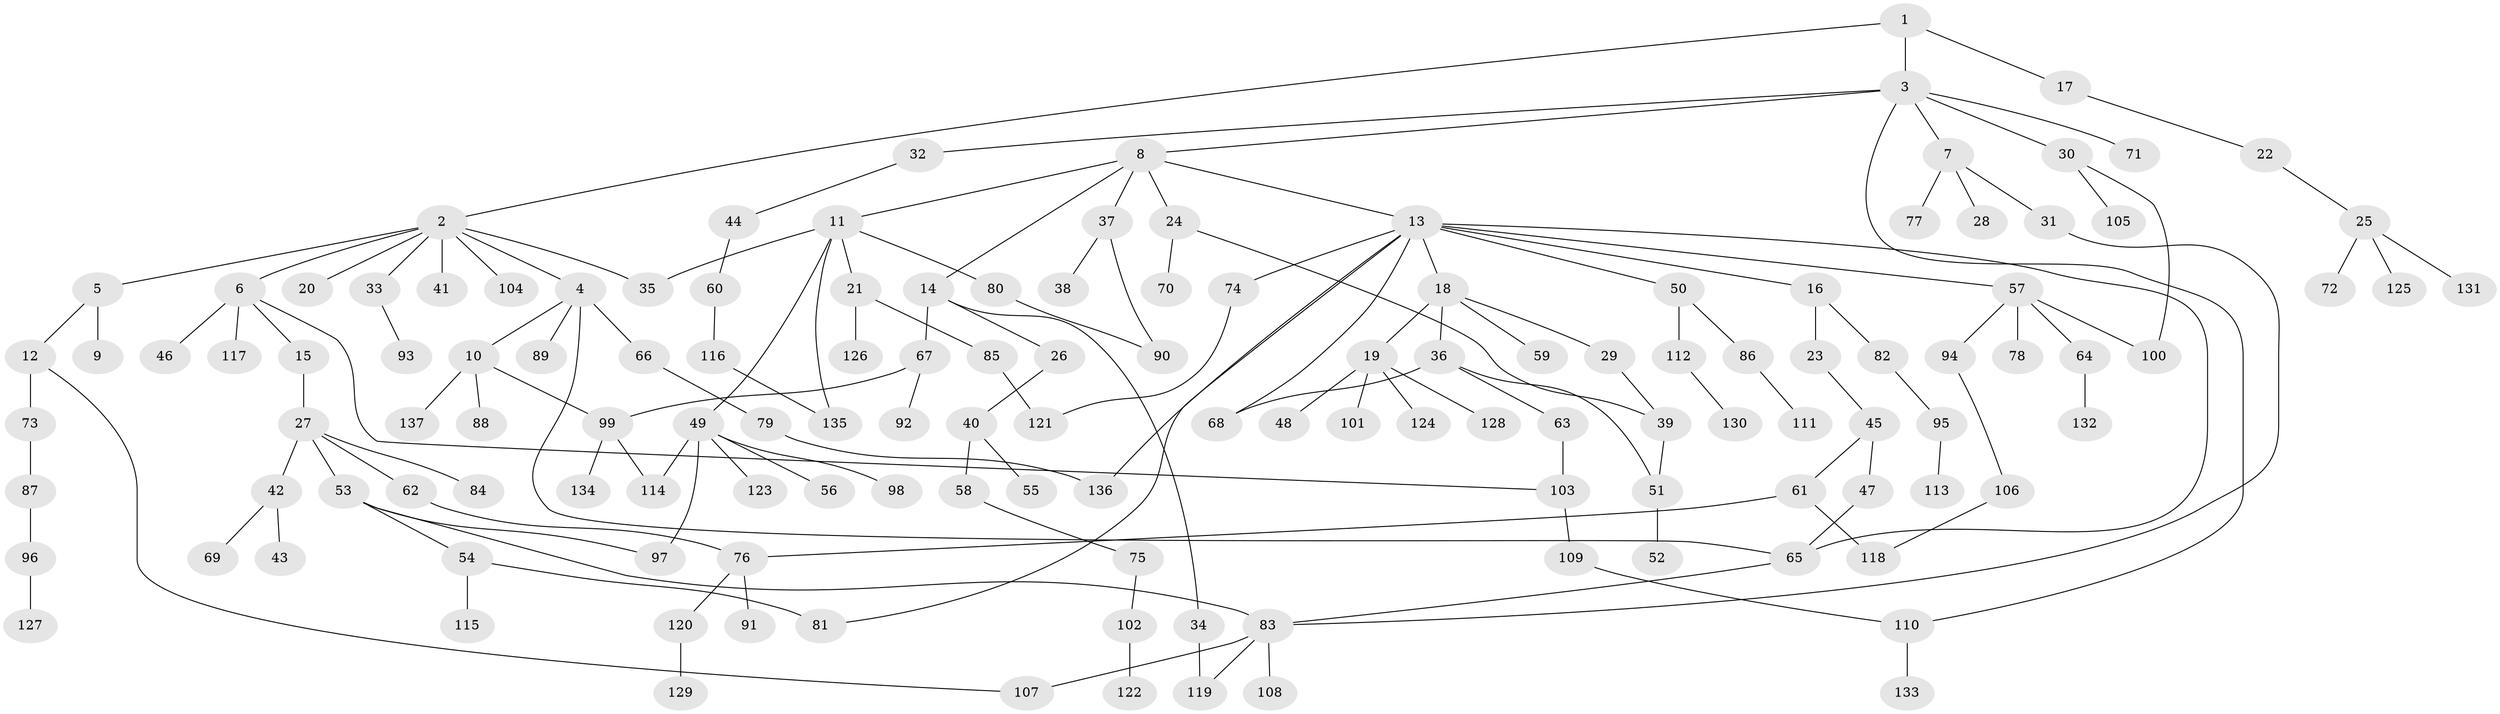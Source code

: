 // Generated by graph-tools (version 1.1) at 2025/34/03/09/25 02:34:17]
// undirected, 137 vertices, 159 edges
graph export_dot {
graph [start="1"]
  node [color=gray90,style=filled];
  1;
  2;
  3;
  4;
  5;
  6;
  7;
  8;
  9;
  10;
  11;
  12;
  13;
  14;
  15;
  16;
  17;
  18;
  19;
  20;
  21;
  22;
  23;
  24;
  25;
  26;
  27;
  28;
  29;
  30;
  31;
  32;
  33;
  34;
  35;
  36;
  37;
  38;
  39;
  40;
  41;
  42;
  43;
  44;
  45;
  46;
  47;
  48;
  49;
  50;
  51;
  52;
  53;
  54;
  55;
  56;
  57;
  58;
  59;
  60;
  61;
  62;
  63;
  64;
  65;
  66;
  67;
  68;
  69;
  70;
  71;
  72;
  73;
  74;
  75;
  76;
  77;
  78;
  79;
  80;
  81;
  82;
  83;
  84;
  85;
  86;
  87;
  88;
  89;
  90;
  91;
  92;
  93;
  94;
  95;
  96;
  97;
  98;
  99;
  100;
  101;
  102;
  103;
  104;
  105;
  106;
  107;
  108;
  109;
  110;
  111;
  112;
  113;
  114;
  115;
  116;
  117;
  118;
  119;
  120;
  121;
  122;
  123;
  124;
  125;
  126;
  127;
  128;
  129;
  130;
  131;
  132;
  133;
  134;
  135;
  136;
  137;
  1 -- 2;
  1 -- 3;
  1 -- 17;
  2 -- 4;
  2 -- 5;
  2 -- 6;
  2 -- 20;
  2 -- 33;
  2 -- 41;
  2 -- 104;
  2 -- 35;
  3 -- 7;
  3 -- 8;
  3 -- 30;
  3 -- 32;
  3 -- 71;
  3 -- 110;
  4 -- 10;
  4 -- 66;
  4 -- 89;
  4 -- 65;
  5 -- 9;
  5 -- 12;
  6 -- 15;
  6 -- 46;
  6 -- 103;
  6 -- 117;
  7 -- 28;
  7 -- 31;
  7 -- 77;
  8 -- 11;
  8 -- 13;
  8 -- 14;
  8 -- 24;
  8 -- 37;
  10 -- 88;
  10 -- 99;
  10 -- 137;
  11 -- 21;
  11 -- 35;
  11 -- 49;
  11 -- 80;
  11 -- 135;
  12 -- 73;
  12 -- 107;
  13 -- 16;
  13 -- 18;
  13 -- 50;
  13 -- 57;
  13 -- 65;
  13 -- 68;
  13 -- 74;
  13 -- 81;
  13 -- 136;
  14 -- 26;
  14 -- 34;
  14 -- 67;
  15 -- 27;
  16 -- 23;
  16 -- 82;
  17 -- 22;
  18 -- 19;
  18 -- 29;
  18 -- 36;
  18 -- 59;
  19 -- 48;
  19 -- 101;
  19 -- 124;
  19 -- 128;
  21 -- 85;
  21 -- 126;
  22 -- 25;
  23 -- 45;
  24 -- 70;
  24 -- 39;
  25 -- 72;
  25 -- 125;
  25 -- 131;
  26 -- 40;
  27 -- 42;
  27 -- 53;
  27 -- 62;
  27 -- 84;
  29 -- 39;
  30 -- 105;
  30 -- 100;
  31 -- 83;
  32 -- 44;
  33 -- 93;
  34 -- 119;
  36 -- 51;
  36 -- 63;
  36 -- 68;
  37 -- 38;
  37 -- 90;
  39 -- 51;
  40 -- 55;
  40 -- 58;
  42 -- 43;
  42 -- 69;
  44 -- 60;
  45 -- 47;
  45 -- 61;
  47 -- 65;
  49 -- 56;
  49 -- 98;
  49 -- 123;
  49 -- 114;
  49 -- 97;
  50 -- 86;
  50 -- 112;
  51 -- 52;
  53 -- 54;
  53 -- 97;
  53 -- 83;
  54 -- 115;
  54 -- 81;
  57 -- 64;
  57 -- 78;
  57 -- 94;
  57 -- 100;
  58 -- 75;
  60 -- 116;
  61 -- 118;
  61 -- 76;
  62 -- 76;
  63 -- 103;
  64 -- 132;
  65 -- 83;
  66 -- 79;
  67 -- 92;
  67 -- 99;
  73 -- 87;
  74 -- 121;
  75 -- 102;
  76 -- 91;
  76 -- 120;
  79 -- 136;
  80 -- 90;
  82 -- 95;
  83 -- 107;
  83 -- 108;
  83 -- 119;
  85 -- 121;
  86 -- 111;
  87 -- 96;
  94 -- 106;
  95 -- 113;
  96 -- 127;
  99 -- 114;
  99 -- 134;
  102 -- 122;
  103 -- 109;
  106 -- 118;
  109 -- 110;
  110 -- 133;
  112 -- 130;
  116 -- 135;
  120 -- 129;
}

